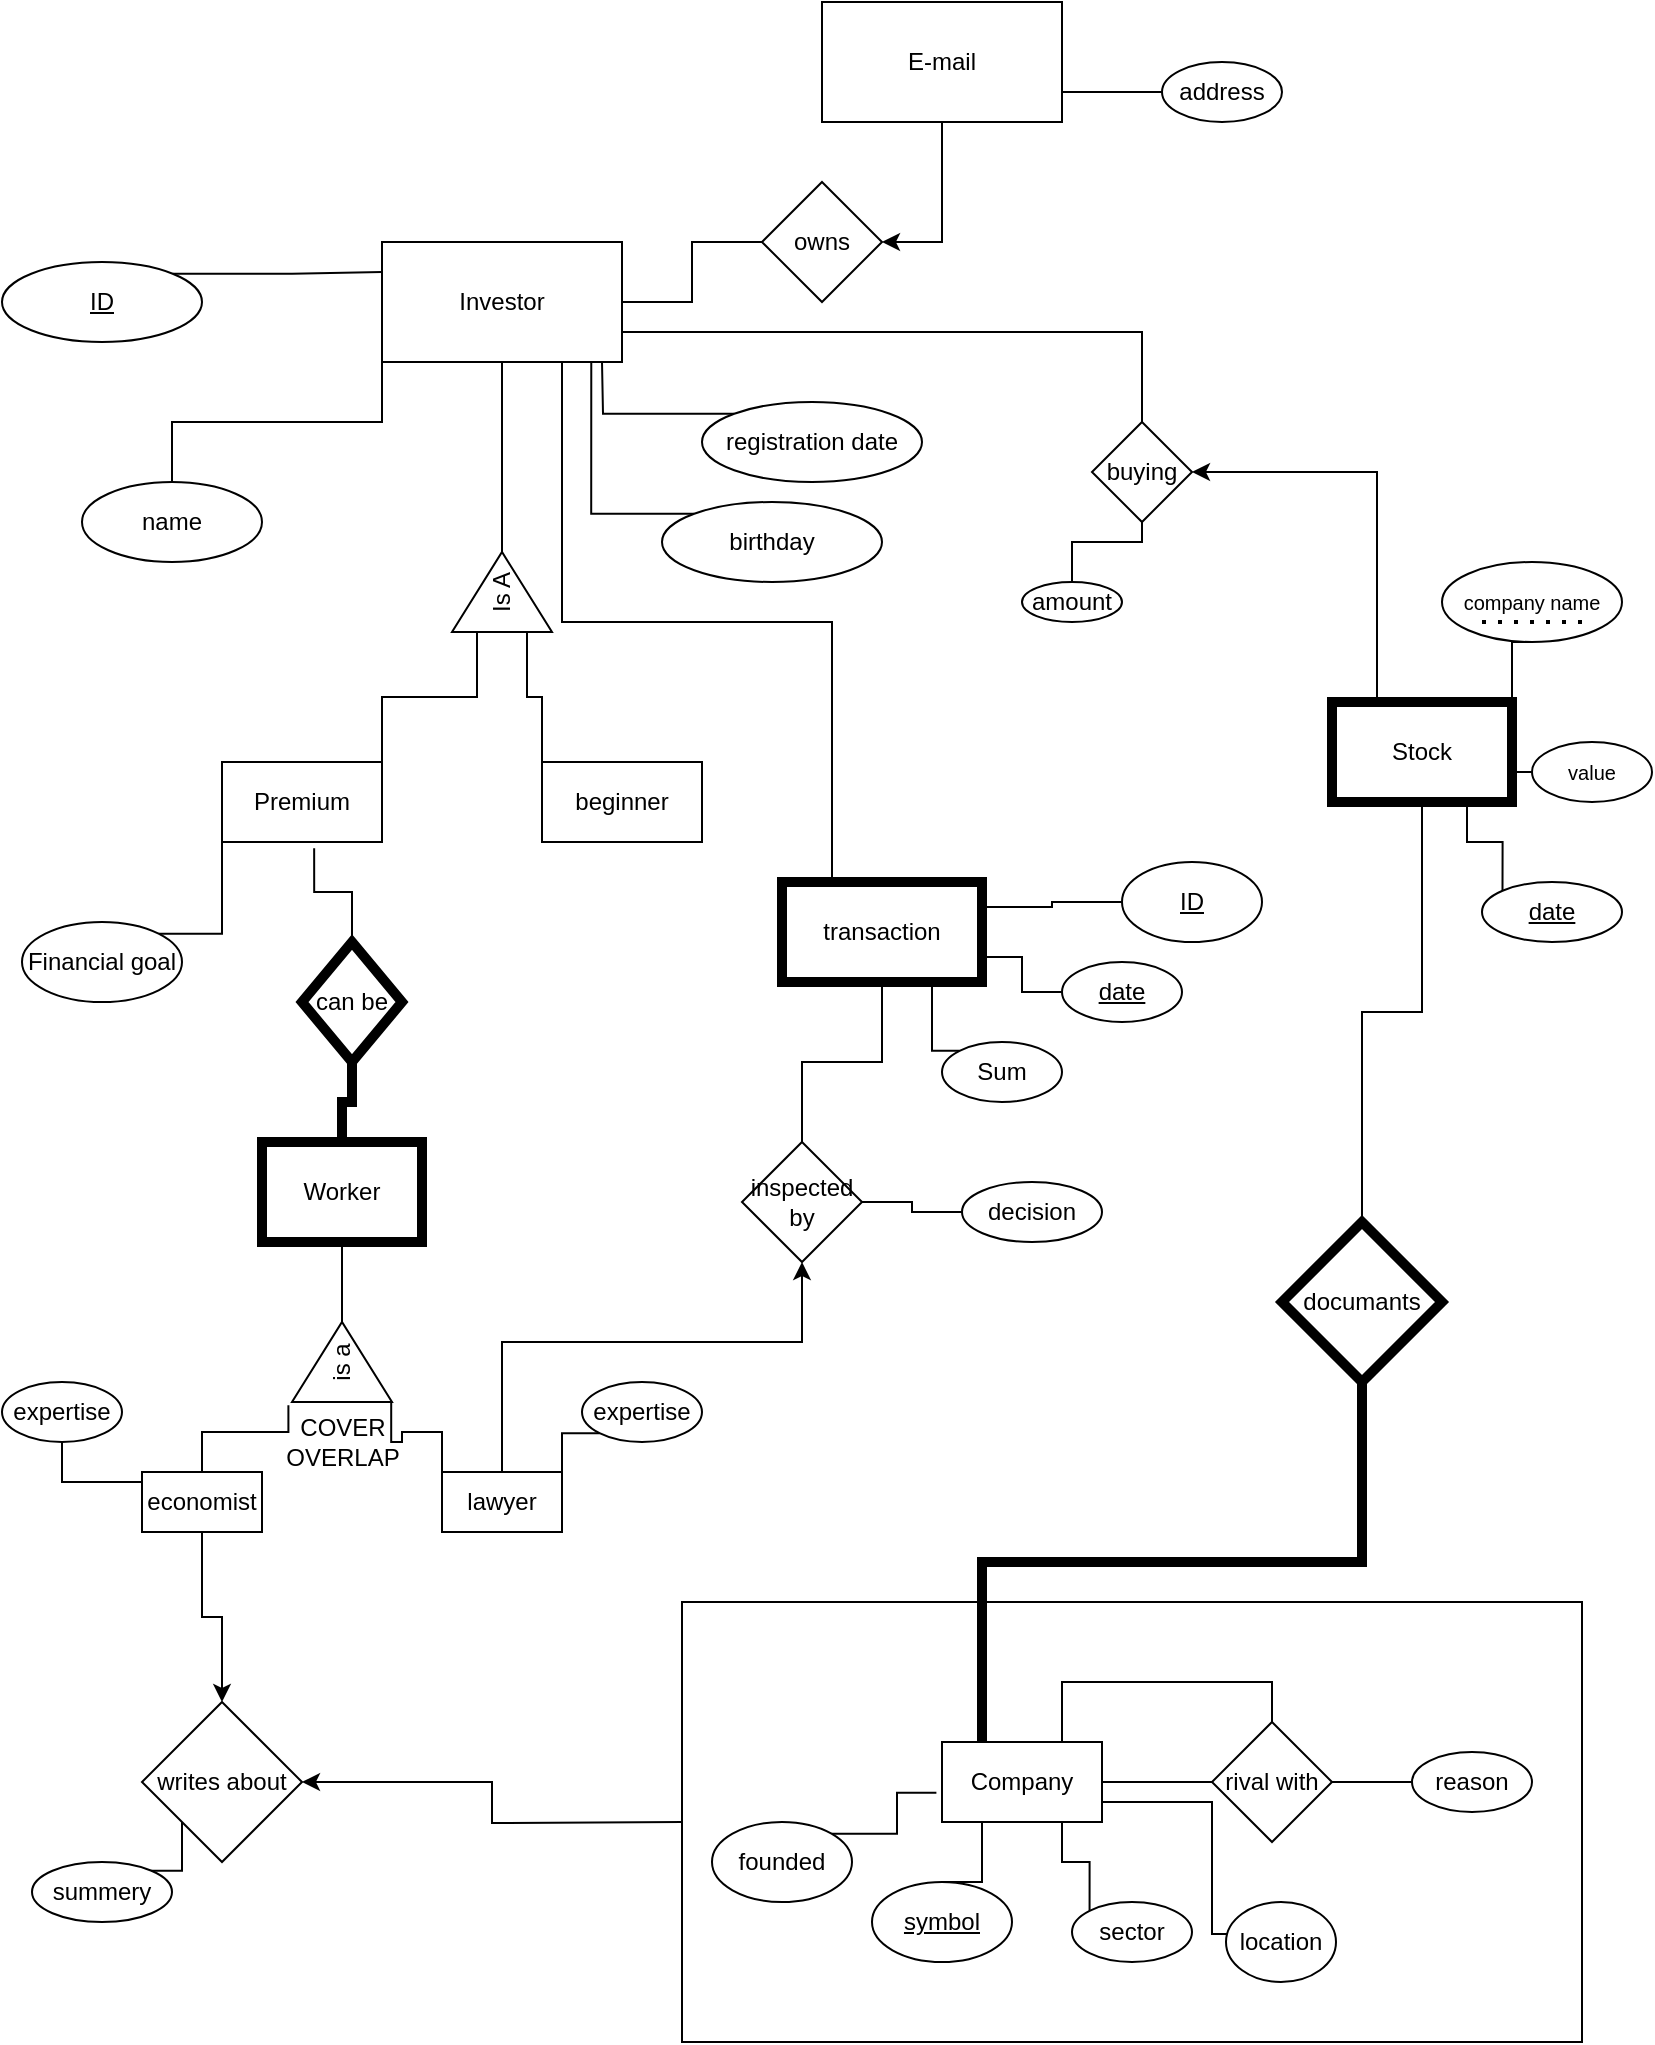 <mxfile version="15.9.6" type="github">
  <diagram id="R2lEEEUBdFMjLlhIrx00" name="Page-1">
    <mxGraphModel dx="1117" dy="587" grid="1" gridSize="10" guides="1" tooltips="1" connect="1" arrows="1" fold="1" page="1" pageScale="1" pageWidth="850" pageHeight="1100" math="0" shadow="0" extFonts="Permanent Marker^https://fonts.googleapis.com/css?family=Permanent+Marker">
      <root>
        <mxCell id="0" />
        <mxCell id="1" parent="0" />
        <mxCell id="njEcEhc0b-pXL3yW48il-44" style="edgeStyle=orthogonalEdgeStyle;rounded=0;orthogonalLoop=1;jettySize=auto;html=1;exitX=0.25;exitY=1;exitDx=0;exitDy=0;entryX=0.5;entryY=0;entryDx=0;entryDy=0;endArrow=none;endFill=0;" edge="1" parent="1" source="njEcEhc0b-pXL3yW48il-39" target="njEcEhc0b-pXL3yW48il-43">
          <mxGeometry relative="1" as="geometry">
            <Array as="points">
              <mxPoint x="210" y="240" />
              <mxPoint x="210" y="270" />
              <mxPoint x="105" y="270" />
            </Array>
          </mxGeometry>
        </mxCell>
        <mxCell id="njEcEhc0b-pXL3yW48il-133" style="edgeStyle=orthogonalEdgeStyle;rounded=0;orthogonalLoop=1;jettySize=auto;html=1;exitX=1;exitY=0.75;exitDx=0;exitDy=0;entryX=0.5;entryY=0;entryDx=0;entryDy=0;fontSize=12;endArrow=none;endFill=0;strokeWidth=1;" edge="1" parent="1" source="njEcEhc0b-pXL3yW48il-39" target="njEcEhc0b-pXL3yW48il-129">
          <mxGeometry relative="1" as="geometry" />
        </mxCell>
        <mxCell id="njEcEhc0b-pXL3yW48il-39" value="Investor" style="rounded=0;whiteSpace=wrap;html=1;" vertex="1" parent="1">
          <mxGeometry x="210" y="180" width="120" height="60" as="geometry" />
        </mxCell>
        <mxCell id="njEcEhc0b-pXL3yW48il-42" style="edgeStyle=orthogonalEdgeStyle;rounded=0;orthogonalLoop=1;jettySize=auto;html=1;exitX=1;exitY=0;exitDx=0;exitDy=0;endArrow=none;endFill=0;entryX=0;entryY=0.25;entryDx=0;entryDy=0;" edge="1" parent="1" source="njEcEhc0b-pXL3yW48il-41" target="njEcEhc0b-pXL3yW48il-39">
          <mxGeometry relative="1" as="geometry">
            <mxPoint x="180" y="196" as="targetPoint" />
          </mxGeometry>
        </mxCell>
        <mxCell id="njEcEhc0b-pXL3yW48il-41" value="&lt;u&gt;ID&lt;/u&gt;" style="ellipse;whiteSpace=wrap;html=1;strokeWidth=1;fillColor=#FFFFFF;" vertex="1" parent="1">
          <mxGeometry x="20" y="190" width="100" height="40" as="geometry" />
        </mxCell>
        <mxCell id="njEcEhc0b-pXL3yW48il-43" value="name" style="ellipse;whiteSpace=wrap;html=1;strokeWidth=1;fillColor=#FFFFFF;" vertex="1" parent="1">
          <mxGeometry x="60" y="300" width="90" height="40" as="geometry" />
        </mxCell>
        <mxCell id="njEcEhc0b-pXL3yW48il-46" style="edgeStyle=orthogonalEdgeStyle;rounded=0;orthogonalLoop=1;jettySize=auto;html=1;exitX=0;exitY=0;exitDx=0;exitDy=0;entryX=0.872;entryY=1;entryDx=0;entryDy=0;entryPerimeter=0;endArrow=none;endFill=0;" edge="1" parent="1" source="njEcEhc0b-pXL3yW48il-45" target="njEcEhc0b-pXL3yW48il-39">
          <mxGeometry relative="1" as="geometry" />
        </mxCell>
        <mxCell id="njEcEhc0b-pXL3yW48il-45" value="birthday" style="ellipse;whiteSpace=wrap;html=1;strokeWidth=1;fillColor=#FFFFFF;" vertex="1" parent="1">
          <mxGeometry x="350" y="310" width="110" height="40" as="geometry" />
        </mxCell>
        <mxCell id="njEcEhc0b-pXL3yW48il-48" style="edgeStyle=orthogonalEdgeStyle;rounded=0;orthogonalLoop=1;jettySize=auto;html=1;exitX=0;exitY=0;exitDx=0;exitDy=0;endArrow=none;endFill=0;" edge="1" parent="1" source="njEcEhc0b-pXL3yW48il-47">
          <mxGeometry relative="1" as="geometry">
            <mxPoint x="320" y="240" as="targetPoint" />
          </mxGeometry>
        </mxCell>
        <mxCell id="njEcEhc0b-pXL3yW48il-47" value="registration date" style="ellipse;whiteSpace=wrap;html=1;strokeWidth=1;fillColor=#FFFFFF;" vertex="1" parent="1">
          <mxGeometry x="370" y="260" width="110" height="40" as="geometry" />
        </mxCell>
        <mxCell id="njEcEhc0b-pXL3yW48il-53" style="edgeStyle=orthogonalEdgeStyle;rounded=0;orthogonalLoop=1;jettySize=auto;html=1;exitX=0.5;exitY=1;exitDx=0;exitDy=0;entryX=1;entryY=0.5;entryDx=0;entryDy=0;endArrow=classic;endFill=1;" edge="1" parent="1" source="njEcEhc0b-pXL3yW48il-49" target="njEcEhc0b-pXL3yW48il-50">
          <mxGeometry relative="1" as="geometry" />
        </mxCell>
        <mxCell id="njEcEhc0b-pXL3yW48il-49" value="E-mail" style="rounded=0;whiteSpace=wrap;html=1;strokeWidth=1;fillColor=#FFFFFF;" vertex="1" parent="1">
          <mxGeometry x="430" y="60" width="120" height="60" as="geometry" />
        </mxCell>
        <mxCell id="njEcEhc0b-pXL3yW48il-51" style="edgeStyle=orthogonalEdgeStyle;rounded=0;orthogonalLoop=1;jettySize=auto;html=1;exitX=0;exitY=0.5;exitDx=0;exitDy=0;entryX=1;entryY=0.5;entryDx=0;entryDy=0;endArrow=none;endFill=0;" edge="1" parent="1" source="njEcEhc0b-pXL3yW48il-50" target="njEcEhc0b-pXL3yW48il-39">
          <mxGeometry relative="1" as="geometry" />
        </mxCell>
        <mxCell id="njEcEhc0b-pXL3yW48il-50" value="owns" style="rhombus;whiteSpace=wrap;html=1;strokeWidth=1;fillColor=#FFFFFF;" vertex="1" parent="1">
          <mxGeometry x="400" y="150" width="60" height="60" as="geometry" />
        </mxCell>
        <mxCell id="njEcEhc0b-pXL3yW48il-55" style="edgeStyle=orthogonalEdgeStyle;rounded=0;orthogonalLoop=1;jettySize=auto;html=1;exitX=0;exitY=0.5;exitDx=0;exitDy=0;entryX=1;entryY=0.75;entryDx=0;entryDy=0;endArrow=none;endFill=0;" edge="1" parent="1" source="njEcEhc0b-pXL3yW48il-54" target="njEcEhc0b-pXL3yW48il-49">
          <mxGeometry relative="1" as="geometry" />
        </mxCell>
        <mxCell id="njEcEhc0b-pXL3yW48il-54" value="address" style="ellipse;whiteSpace=wrap;html=1;strokeWidth=1;fillColor=#FFFFFF;" vertex="1" parent="1">
          <mxGeometry x="600" y="90" width="60" height="30" as="geometry" />
        </mxCell>
        <mxCell id="njEcEhc0b-pXL3yW48il-57" style="edgeStyle=orthogonalEdgeStyle;rounded=0;orthogonalLoop=1;jettySize=auto;html=1;exitX=1;exitY=0.5;exitDx=0;exitDy=0;entryX=0.5;entryY=1;entryDx=0;entryDy=0;endArrow=none;endFill=0;" edge="1" parent="1" source="njEcEhc0b-pXL3yW48il-56" target="njEcEhc0b-pXL3yW48il-39">
          <mxGeometry relative="1" as="geometry" />
        </mxCell>
        <mxCell id="njEcEhc0b-pXL3yW48il-59" style="edgeStyle=orthogonalEdgeStyle;rounded=0;orthogonalLoop=1;jettySize=auto;html=1;exitX=0;exitY=0.25;exitDx=0;exitDy=0;entryX=1;entryY=0;entryDx=0;entryDy=0;endArrow=none;endFill=0;" edge="1" parent="1" source="njEcEhc0b-pXL3yW48il-56" target="njEcEhc0b-pXL3yW48il-58">
          <mxGeometry relative="1" as="geometry" />
        </mxCell>
        <mxCell id="njEcEhc0b-pXL3yW48il-56" value="Is A" style="triangle;whiteSpace=wrap;html=1;strokeWidth=1;fillColor=#FFFFFF;rotation=-90;" vertex="1" parent="1">
          <mxGeometry x="250" y="330" width="40" height="50" as="geometry" />
        </mxCell>
        <mxCell id="njEcEhc0b-pXL3yW48il-58" value="Premium" style="rounded=0;whiteSpace=wrap;html=1;strokeWidth=1;fillColor=#FFFFFF;" vertex="1" parent="1">
          <mxGeometry x="130" y="440" width="80" height="40" as="geometry" />
        </mxCell>
        <mxCell id="njEcEhc0b-pXL3yW48il-61" style="edgeStyle=orthogonalEdgeStyle;rounded=0;orthogonalLoop=1;jettySize=auto;html=1;exitX=0;exitY=0;exitDx=0;exitDy=0;entryX=0;entryY=0.75;entryDx=0;entryDy=0;endArrow=none;endFill=0;" edge="1" parent="1" source="njEcEhc0b-pXL3yW48il-60" target="njEcEhc0b-pXL3yW48il-56">
          <mxGeometry relative="1" as="geometry" />
        </mxCell>
        <mxCell id="njEcEhc0b-pXL3yW48il-60" value="beginner" style="rounded=0;whiteSpace=wrap;html=1;strokeWidth=1;fillColor=#FFFFFF;" vertex="1" parent="1">
          <mxGeometry x="290" y="440" width="80" height="40" as="geometry" />
        </mxCell>
        <mxCell id="njEcEhc0b-pXL3yW48il-63" style="edgeStyle=orthogonalEdgeStyle;rounded=0;orthogonalLoop=1;jettySize=auto;html=1;exitX=1;exitY=0;exitDx=0;exitDy=0;entryX=0;entryY=1;entryDx=0;entryDy=0;endArrow=none;endFill=0;" edge="1" parent="1" source="njEcEhc0b-pXL3yW48il-62" target="njEcEhc0b-pXL3yW48il-58">
          <mxGeometry relative="1" as="geometry" />
        </mxCell>
        <mxCell id="njEcEhc0b-pXL3yW48il-62" value="Financial goal" style="ellipse;whiteSpace=wrap;html=1;strokeWidth=1;fillColor=#FFFFFF;" vertex="1" parent="1">
          <mxGeometry x="30" y="520" width="80" height="40" as="geometry" />
        </mxCell>
        <mxCell id="njEcEhc0b-pXL3yW48il-66" style="edgeStyle=orthogonalEdgeStyle;rounded=0;orthogonalLoop=1;jettySize=auto;html=1;exitX=0.5;exitY=0;exitDx=0;exitDy=0;entryX=0.5;entryY=1;entryDx=0;entryDy=0;endArrow=none;endFill=0;strokeWidth=5;" edge="1" parent="1" source="njEcEhc0b-pXL3yW48il-64" target="njEcEhc0b-pXL3yW48il-65">
          <mxGeometry relative="1" as="geometry" />
        </mxCell>
        <mxCell id="njEcEhc0b-pXL3yW48il-64" value="Worker" style="rounded=0;whiteSpace=wrap;html=1;strokeWidth=5;fillColor=#FFFFFF;" vertex="1" parent="1">
          <mxGeometry x="150" y="630" width="80" height="50" as="geometry" />
        </mxCell>
        <mxCell id="njEcEhc0b-pXL3yW48il-67" style="edgeStyle=orthogonalEdgeStyle;rounded=0;orthogonalLoop=1;jettySize=auto;html=1;exitX=0.5;exitY=0;exitDx=0;exitDy=0;entryX=0.576;entryY=1.078;entryDx=0;entryDy=0;entryPerimeter=0;endArrow=none;endFill=0;strokeWidth=1;" edge="1" parent="1" source="njEcEhc0b-pXL3yW48il-65" target="njEcEhc0b-pXL3yW48il-58">
          <mxGeometry relative="1" as="geometry" />
        </mxCell>
        <mxCell id="njEcEhc0b-pXL3yW48il-65" value="can be" style="rhombus;whiteSpace=wrap;html=1;strokeWidth=5;fillColor=#FFFFFF;" vertex="1" parent="1">
          <mxGeometry x="170" y="530" width="50" height="60" as="geometry" />
        </mxCell>
        <mxCell id="njEcEhc0b-pXL3yW48il-69" style="edgeStyle=orthogonalEdgeStyle;rounded=0;orthogonalLoop=1;jettySize=auto;html=1;exitX=1;exitY=0.5;exitDx=0;exitDy=0;entryX=0.5;entryY=1;entryDx=0;entryDy=0;endArrow=none;endFill=0;strokeWidth=1;" edge="1" parent="1" source="njEcEhc0b-pXL3yW48il-68" target="njEcEhc0b-pXL3yW48il-64">
          <mxGeometry relative="1" as="geometry" />
        </mxCell>
        <mxCell id="njEcEhc0b-pXL3yW48il-68" value="is a" style="triangle;whiteSpace=wrap;html=1;strokeWidth=1;fillColor=#FFFFFF;rotation=-90;" vertex="1" parent="1">
          <mxGeometry x="170" y="715" width="40" height="50" as="geometry" />
        </mxCell>
        <mxCell id="njEcEhc0b-pXL3yW48il-70" value="COVER&lt;br&gt;OVERLAP" style="text;html=1;align=center;verticalAlign=middle;resizable=0;points=[];autosize=1;strokeColor=none;fillColor=none;" vertex="1" parent="1">
          <mxGeometry x="155" y="765" width="70" height="30" as="geometry" />
        </mxCell>
        <mxCell id="njEcEhc0b-pXL3yW48il-72" style="edgeStyle=orthogonalEdgeStyle;rounded=0;orthogonalLoop=1;jettySize=auto;html=1;exitX=0;exitY=0;exitDx=0;exitDy=0;entryX=0.008;entryY=0.992;entryDx=0;entryDy=0;entryPerimeter=0;endArrow=none;endFill=0;strokeWidth=1;" edge="1" parent="1" source="njEcEhc0b-pXL3yW48il-71" target="njEcEhc0b-pXL3yW48il-68">
          <mxGeometry relative="1" as="geometry" />
        </mxCell>
        <mxCell id="njEcEhc0b-pXL3yW48il-81" style="edgeStyle=orthogonalEdgeStyle;rounded=0;orthogonalLoop=1;jettySize=auto;html=1;exitX=0.5;exitY=0;exitDx=0;exitDy=0;endArrow=classic;endFill=1;strokeWidth=1;" edge="1" parent="1" source="njEcEhc0b-pXL3yW48il-71" target="njEcEhc0b-pXL3yW48il-80">
          <mxGeometry relative="1" as="geometry">
            <Array as="points">
              <mxPoint x="270" y="730" />
              <mxPoint x="420" y="730" />
            </Array>
          </mxGeometry>
        </mxCell>
        <mxCell id="njEcEhc0b-pXL3yW48il-71" value="lawyer" style="rounded=0;whiteSpace=wrap;html=1;strokeWidth=1;fillColor=#FFFFFF;" vertex="1" parent="1">
          <mxGeometry x="240" y="795" width="60" height="30" as="geometry" />
        </mxCell>
        <mxCell id="njEcEhc0b-pXL3yW48il-74" style="edgeStyle=orthogonalEdgeStyle;rounded=0;orthogonalLoop=1;jettySize=auto;html=1;exitX=0.5;exitY=0;exitDx=0;exitDy=0;entryX=-0.041;entryY=-0.036;entryDx=0;entryDy=0;entryPerimeter=0;endArrow=none;endFill=0;strokeWidth=1;" edge="1" parent="1" source="njEcEhc0b-pXL3yW48il-73" target="njEcEhc0b-pXL3yW48il-68">
          <mxGeometry relative="1" as="geometry" />
        </mxCell>
        <mxCell id="njEcEhc0b-pXL3yW48il-111" style="edgeStyle=orthogonalEdgeStyle;rounded=0;orthogonalLoop=1;jettySize=auto;html=1;exitX=0.5;exitY=1;exitDx=0;exitDy=0;entryX=0.5;entryY=0;entryDx=0;entryDy=0;endArrow=classic;endFill=1;strokeWidth=1;" edge="1" parent="1" source="njEcEhc0b-pXL3yW48il-73" target="njEcEhc0b-pXL3yW48il-108">
          <mxGeometry relative="1" as="geometry" />
        </mxCell>
        <mxCell id="njEcEhc0b-pXL3yW48il-73" value="economist" style="rounded=0;whiteSpace=wrap;html=1;strokeWidth=1;fillColor=#FFFFFF;" vertex="1" parent="1">
          <mxGeometry x="90" y="795" width="60" height="30" as="geometry" />
        </mxCell>
        <mxCell id="njEcEhc0b-pXL3yW48il-76" style="edgeStyle=orthogonalEdgeStyle;rounded=0;orthogonalLoop=1;jettySize=auto;html=1;exitX=0;exitY=1;exitDx=0;exitDy=0;entryX=1;entryY=0;entryDx=0;entryDy=0;endArrow=none;endFill=0;strokeWidth=1;" edge="1" parent="1" source="njEcEhc0b-pXL3yW48il-75" target="njEcEhc0b-pXL3yW48il-71">
          <mxGeometry relative="1" as="geometry" />
        </mxCell>
        <mxCell id="njEcEhc0b-pXL3yW48il-75" value="expertise" style="ellipse;whiteSpace=wrap;html=1;strokeWidth=1;fillColor=#FFFFFF;" vertex="1" parent="1">
          <mxGeometry x="310" y="750" width="60" height="30" as="geometry" />
        </mxCell>
        <mxCell id="njEcEhc0b-pXL3yW48il-78" style="edgeStyle=orthogonalEdgeStyle;rounded=0;orthogonalLoop=1;jettySize=auto;html=1;exitX=0.5;exitY=1;exitDx=0;exitDy=0;entryX=0;entryY=0;entryDx=0;entryDy=0;endArrow=none;endFill=0;strokeWidth=1;" edge="1" parent="1" source="njEcEhc0b-pXL3yW48il-77" target="njEcEhc0b-pXL3yW48il-73">
          <mxGeometry relative="1" as="geometry" />
        </mxCell>
        <mxCell id="njEcEhc0b-pXL3yW48il-77" value="expertise" style="ellipse;whiteSpace=wrap;html=1;strokeWidth=1;fillColor=#FFFFFF;" vertex="1" parent="1">
          <mxGeometry x="20" y="750" width="60" height="30" as="geometry" />
        </mxCell>
        <mxCell id="njEcEhc0b-pXL3yW48il-91" style="edgeStyle=orthogonalEdgeStyle;rounded=0;orthogonalLoop=1;jettySize=auto;html=1;exitX=0.25;exitY=0;exitDx=0;exitDy=0;entryX=0.75;entryY=1;entryDx=0;entryDy=0;endArrow=none;endFill=0;strokeWidth=1;" edge="1" parent="1" source="njEcEhc0b-pXL3yW48il-79" target="njEcEhc0b-pXL3yW48il-39">
          <mxGeometry relative="1" as="geometry" />
        </mxCell>
        <mxCell id="njEcEhc0b-pXL3yW48il-79" value="transaction" style="rounded=0;whiteSpace=wrap;html=1;strokeWidth=5;fillColor=#FFFFFF;" vertex="1" parent="1">
          <mxGeometry x="410" y="500" width="100" height="50" as="geometry" />
        </mxCell>
        <mxCell id="njEcEhc0b-pXL3yW48il-84" style="edgeStyle=orthogonalEdgeStyle;rounded=0;orthogonalLoop=1;jettySize=auto;html=1;exitX=0.5;exitY=0;exitDx=0;exitDy=0;entryX=0.5;entryY=1;entryDx=0;entryDy=0;endArrow=none;endFill=0;strokeWidth=1;" edge="1" parent="1" source="njEcEhc0b-pXL3yW48il-80" target="njEcEhc0b-pXL3yW48il-79">
          <mxGeometry relative="1" as="geometry" />
        </mxCell>
        <mxCell id="njEcEhc0b-pXL3yW48il-80" value="inspected by" style="rhombus;whiteSpace=wrap;html=1;strokeWidth=1;fillColor=#FFFFFF;" vertex="1" parent="1">
          <mxGeometry x="390" y="630" width="60" height="60" as="geometry" />
        </mxCell>
        <mxCell id="njEcEhc0b-pXL3yW48il-83" style="edgeStyle=orthogonalEdgeStyle;rounded=0;orthogonalLoop=1;jettySize=auto;html=1;exitX=0;exitY=0.5;exitDx=0;exitDy=0;entryX=1;entryY=0.5;entryDx=0;entryDy=0;endArrow=none;endFill=0;strokeWidth=1;" edge="1" parent="1" source="njEcEhc0b-pXL3yW48il-82" target="njEcEhc0b-pXL3yW48il-80">
          <mxGeometry relative="1" as="geometry" />
        </mxCell>
        <mxCell id="njEcEhc0b-pXL3yW48il-82" value="decision" style="ellipse;whiteSpace=wrap;html=1;strokeWidth=1;fillColor=#FFFFFF;" vertex="1" parent="1">
          <mxGeometry x="500" y="650" width="70" height="30" as="geometry" />
        </mxCell>
        <mxCell id="njEcEhc0b-pXL3yW48il-86" style="edgeStyle=orthogonalEdgeStyle;rounded=0;orthogonalLoop=1;jettySize=auto;html=1;exitX=0;exitY=0.5;exitDx=0;exitDy=0;entryX=1;entryY=0.75;entryDx=0;entryDy=0;endArrow=none;endFill=0;strokeWidth=1;" edge="1" parent="1" source="njEcEhc0b-pXL3yW48il-85" target="njEcEhc0b-pXL3yW48il-79">
          <mxGeometry relative="1" as="geometry" />
        </mxCell>
        <mxCell id="njEcEhc0b-pXL3yW48il-85" value="&lt;u&gt;date&lt;/u&gt;" style="ellipse;whiteSpace=wrap;html=1;strokeWidth=1;fillColor=#FFFFFF;" vertex="1" parent="1">
          <mxGeometry x="550" y="540" width="60" height="30" as="geometry" />
        </mxCell>
        <mxCell id="njEcEhc0b-pXL3yW48il-88" style="edgeStyle=orthogonalEdgeStyle;rounded=0;orthogonalLoop=1;jettySize=auto;html=1;exitX=0;exitY=0.5;exitDx=0;exitDy=0;entryX=1;entryY=0.25;entryDx=0;entryDy=0;endArrow=none;endFill=0;strokeWidth=1;" edge="1" parent="1" source="njEcEhc0b-pXL3yW48il-87" target="njEcEhc0b-pXL3yW48il-79">
          <mxGeometry relative="1" as="geometry" />
        </mxCell>
        <mxCell id="njEcEhc0b-pXL3yW48il-87" value="&lt;u&gt;ID&lt;/u&gt;" style="ellipse;whiteSpace=wrap;html=1;strokeWidth=1;fillColor=#FFFFFF;" vertex="1" parent="1">
          <mxGeometry x="580" y="490" width="70" height="40" as="geometry" />
        </mxCell>
        <mxCell id="njEcEhc0b-pXL3yW48il-90" style="edgeStyle=orthogonalEdgeStyle;rounded=0;orthogonalLoop=1;jettySize=auto;html=1;exitX=0;exitY=0;exitDx=0;exitDy=0;entryX=0.75;entryY=1;entryDx=0;entryDy=0;endArrow=none;endFill=0;strokeWidth=1;" edge="1" parent="1" source="njEcEhc0b-pXL3yW48il-89" target="njEcEhc0b-pXL3yW48il-79">
          <mxGeometry relative="1" as="geometry" />
        </mxCell>
        <mxCell id="njEcEhc0b-pXL3yW48il-89" value="Sum" style="ellipse;whiteSpace=wrap;html=1;strokeWidth=1;fillColor=#FFFFFF;" vertex="1" parent="1">
          <mxGeometry x="490" y="580" width="60" height="30" as="geometry" />
        </mxCell>
        <mxCell id="njEcEhc0b-pXL3yW48il-94" style="edgeStyle=orthogonalEdgeStyle;rounded=0;orthogonalLoop=1;jettySize=auto;html=1;exitX=1;exitY=0.5;exitDx=0;exitDy=0;entryX=0;entryY=0.5;entryDx=0;entryDy=0;endArrow=none;endFill=0;strokeWidth=1;" edge="1" parent="1" source="njEcEhc0b-pXL3yW48il-92" target="njEcEhc0b-pXL3yW48il-93">
          <mxGeometry relative="1" as="geometry" />
        </mxCell>
        <mxCell id="njEcEhc0b-pXL3yW48il-92" value="Company" style="rounded=0;whiteSpace=wrap;html=1;strokeWidth=1;fillColor=#FFFFFF;" vertex="1" parent="1">
          <mxGeometry x="490" y="930" width="80" height="40" as="geometry" />
        </mxCell>
        <mxCell id="njEcEhc0b-pXL3yW48il-95" style="edgeStyle=orthogonalEdgeStyle;rounded=0;orthogonalLoop=1;jettySize=auto;html=1;exitX=0.5;exitY=0;exitDx=0;exitDy=0;entryX=0.75;entryY=0;entryDx=0;entryDy=0;endArrow=none;endFill=0;strokeWidth=1;" edge="1" parent="1" source="njEcEhc0b-pXL3yW48il-93" target="njEcEhc0b-pXL3yW48il-92">
          <mxGeometry relative="1" as="geometry" />
        </mxCell>
        <mxCell id="njEcEhc0b-pXL3yW48il-105" style="edgeStyle=orthogonalEdgeStyle;rounded=0;orthogonalLoop=1;jettySize=auto;html=1;exitX=1;exitY=0.5;exitDx=0;exitDy=0;entryX=0;entryY=0.5;entryDx=0;entryDy=0;endArrow=none;endFill=0;strokeWidth=1;" edge="1" parent="1" source="njEcEhc0b-pXL3yW48il-93" target="njEcEhc0b-pXL3yW48il-104">
          <mxGeometry relative="1" as="geometry" />
        </mxCell>
        <mxCell id="njEcEhc0b-pXL3yW48il-93" value="rival with" style="rhombus;whiteSpace=wrap;html=1;strokeWidth=1;fillColor=#FFFFFF;" vertex="1" parent="1">
          <mxGeometry x="625" y="920" width="60" height="60" as="geometry" />
        </mxCell>
        <mxCell id="njEcEhc0b-pXL3yW48il-98" style="edgeStyle=orthogonalEdgeStyle;rounded=0;orthogonalLoop=1;jettySize=auto;html=1;exitX=1;exitY=0;exitDx=0;exitDy=0;entryX=-0.035;entryY=0.635;entryDx=0;entryDy=0;entryPerimeter=0;endArrow=none;endFill=0;strokeWidth=1;" edge="1" parent="1" source="njEcEhc0b-pXL3yW48il-96" target="njEcEhc0b-pXL3yW48il-92">
          <mxGeometry relative="1" as="geometry" />
        </mxCell>
        <mxCell id="njEcEhc0b-pXL3yW48il-96" value="founded" style="ellipse;whiteSpace=wrap;html=1;strokeWidth=1;fillColor=#FFFFFF;" vertex="1" parent="1">
          <mxGeometry x="375" y="970" width="70" height="40" as="geometry" />
        </mxCell>
        <mxCell id="njEcEhc0b-pXL3yW48il-99" style="edgeStyle=orthogonalEdgeStyle;rounded=0;orthogonalLoop=1;jettySize=auto;html=1;exitX=0.5;exitY=0;exitDx=0;exitDy=0;entryX=0.25;entryY=1;entryDx=0;entryDy=0;endArrow=none;endFill=0;strokeWidth=1;" edge="1" parent="1" source="njEcEhc0b-pXL3yW48il-97" target="njEcEhc0b-pXL3yW48il-92">
          <mxGeometry relative="1" as="geometry" />
        </mxCell>
        <mxCell id="njEcEhc0b-pXL3yW48il-97" value="&lt;u&gt;symbol&lt;/u&gt;" style="ellipse;whiteSpace=wrap;html=1;strokeWidth=1;fillColor=#FFFFFF;" vertex="1" parent="1">
          <mxGeometry x="455" y="1000" width="70" height="40" as="geometry" />
        </mxCell>
        <mxCell id="njEcEhc0b-pXL3yW48il-101" style="edgeStyle=orthogonalEdgeStyle;rounded=0;orthogonalLoop=1;jettySize=auto;html=1;exitX=0;exitY=0;exitDx=0;exitDy=0;entryX=0.75;entryY=1;entryDx=0;entryDy=0;endArrow=none;endFill=0;strokeWidth=1;" edge="1" parent="1" source="njEcEhc0b-pXL3yW48il-100" target="njEcEhc0b-pXL3yW48il-92">
          <mxGeometry relative="1" as="geometry" />
        </mxCell>
        <mxCell id="njEcEhc0b-pXL3yW48il-100" value="sector" style="ellipse;whiteSpace=wrap;html=1;strokeWidth=1;fillColor=#FFFFFF;" vertex="1" parent="1">
          <mxGeometry x="555" y="1010" width="60" height="30" as="geometry" />
        </mxCell>
        <mxCell id="njEcEhc0b-pXL3yW48il-103" style="edgeStyle=orthogonalEdgeStyle;rounded=0;orthogonalLoop=1;jettySize=auto;html=1;exitX=0;exitY=0;exitDx=0;exitDy=0;entryX=1;entryY=0.75;entryDx=0;entryDy=0;endArrow=none;endFill=0;strokeWidth=1;" edge="1" parent="1" source="njEcEhc0b-pXL3yW48il-102" target="njEcEhc0b-pXL3yW48il-92">
          <mxGeometry relative="1" as="geometry">
            <Array as="points">
              <mxPoint x="625" y="1026" />
              <mxPoint x="625" y="960" />
            </Array>
          </mxGeometry>
        </mxCell>
        <mxCell id="njEcEhc0b-pXL3yW48il-102" value="location" style="ellipse;whiteSpace=wrap;html=1;strokeWidth=1;fillColor=#FFFFFF;" vertex="1" parent="1">
          <mxGeometry x="632" y="1010" width="55" height="40" as="geometry" />
        </mxCell>
        <mxCell id="njEcEhc0b-pXL3yW48il-104" value="reason" style="ellipse;whiteSpace=wrap;html=1;strokeWidth=1;fillColor=#FFFFFF;" vertex="1" parent="1">
          <mxGeometry x="725" y="935" width="60" height="30" as="geometry" />
        </mxCell>
        <mxCell id="njEcEhc0b-pXL3yW48il-110" style="edgeStyle=orthogonalEdgeStyle;rounded=0;orthogonalLoop=1;jettySize=auto;html=1;exitX=0;exitY=0.5;exitDx=0;exitDy=0;entryX=1;entryY=0.5;entryDx=0;entryDy=0;endArrow=classic;endFill=1;strokeWidth=1;" edge="1" parent="1" target="njEcEhc0b-pXL3yW48il-108">
          <mxGeometry relative="1" as="geometry">
            <mxPoint x="360" y="970.0" as="sourcePoint" />
          </mxGeometry>
        </mxCell>
        <mxCell id="njEcEhc0b-pXL3yW48il-108" value="writes about" style="rhombus;whiteSpace=wrap;html=1;strokeWidth=1;fillColor=none;" vertex="1" parent="1">
          <mxGeometry x="90" y="910" width="80" height="80" as="geometry" />
        </mxCell>
        <mxCell id="njEcEhc0b-pXL3yW48il-113" style="edgeStyle=orthogonalEdgeStyle;rounded=0;orthogonalLoop=1;jettySize=auto;html=1;exitX=1;exitY=0;exitDx=0;exitDy=0;entryX=0;entryY=1;entryDx=0;entryDy=0;endArrow=none;endFill=0;strokeWidth=1;" edge="1" parent="1" source="njEcEhc0b-pXL3yW48il-112" target="njEcEhc0b-pXL3yW48il-108">
          <mxGeometry relative="1" as="geometry" />
        </mxCell>
        <mxCell id="njEcEhc0b-pXL3yW48il-112" value="summery" style="ellipse;whiteSpace=wrap;html=1;strokeWidth=1;fillColor=none;" vertex="1" parent="1">
          <mxGeometry x="35" y="990" width="70" height="30" as="geometry" />
        </mxCell>
        <mxCell id="njEcEhc0b-pXL3yW48il-132" style="edgeStyle=orthogonalEdgeStyle;rounded=0;orthogonalLoop=1;jettySize=auto;html=1;exitX=0.25;exitY=0;exitDx=0;exitDy=0;entryX=1;entryY=0.5;entryDx=0;entryDy=0;fontSize=12;endArrow=classic;endFill=1;strokeWidth=1;" edge="1" parent="1" source="njEcEhc0b-pXL3yW48il-114" target="njEcEhc0b-pXL3yW48il-129">
          <mxGeometry relative="1" as="geometry" />
        </mxCell>
        <mxCell id="njEcEhc0b-pXL3yW48il-114" value="Stock" style="rounded=0;whiteSpace=wrap;html=1;strokeWidth=5;fillColor=none;" vertex="1" parent="1">
          <mxGeometry x="685" y="410" width="90" height="50" as="geometry" />
        </mxCell>
        <mxCell id="njEcEhc0b-pXL3yW48il-118" style="edgeStyle=orthogonalEdgeStyle;rounded=0;orthogonalLoop=1;jettySize=auto;html=1;exitX=0.5;exitY=1;exitDx=0;exitDy=0;entryX=0.25;entryY=0;entryDx=0;entryDy=0;endArrow=none;endFill=0;strokeWidth=5;" edge="1" parent="1" source="njEcEhc0b-pXL3yW48il-117" target="njEcEhc0b-pXL3yW48il-92">
          <mxGeometry relative="1" as="geometry" />
        </mxCell>
        <mxCell id="njEcEhc0b-pXL3yW48il-119" style="edgeStyle=orthogonalEdgeStyle;rounded=0;orthogonalLoop=1;jettySize=auto;html=1;exitX=0.5;exitY=0;exitDx=0;exitDy=0;entryX=0.5;entryY=1;entryDx=0;entryDy=0;endArrow=none;endFill=0;strokeWidth=1;" edge="1" parent="1" source="njEcEhc0b-pXL3yW48il-117" target="njEcEhc0b-pXL3yW48il-114">
          <mxGeometry relative="1" as="geometry" />
        </mxCell>
        <mxCell id="njEcEhc0b-pXL3yW48il-117" value="documants" style="rhombus;whiteSpace=wrap;html=1;strokeWidth=5;fillColor=none;" vertex="1" parent="1">
          <mxGeometry x="660" y="670" width="80" height="80" as="geometry" />
        </mxCell>
        <mxCell id="njEcEhc0b-pXL3yW48il-122" style="edgeStyle=orthogonalEdgeStyle;rounded=0;orthogonalLoop=1;jettySize=auto;html=1;exitX=0;exitY=0;exitDx=0;exitDy=0;entryX=0.75;entryY=1;entryDx=0;entryDy=0;fontSize=1;endArrow=none;endFill=0;strokeWidth=1;" edge="1" parent="1" source="njEcEhc0b-pXL3yW48il-121" target="njEcEhc0b-pXL3yW48il-114">
          <mxGeometry relative="1" as="geometry" />
        </mxCell>
        <mxCell id="njEcEhc0b-pXL3yW48il-121" value="&lt;u&gt;date&lt;/u&gt;" style="ellipse;whiteSpace=wrap;html=1;strokeWidth=1;fillColor=none;" vertex="1" parent="1">
          <mxGeometry x="760" y="500" width="70" height="30" as="geometry" />
        </mxCell>
        <mxCell id="njEcEhc0b-pXL3yW48il-124" style="edgeStyle=orthogonalEdgeStyle;rounded=0;orthogonalLoop=1;jettySize=auto;html=1;exitX=0;exitY=0.5;exitDx=0;exitDy=0;entryX=1;entryY=0.75;entryDx=0;entryDy=0;fontSize=2;endArrow=none;endFill=0;strokeWidth=1;" edge="1" parent="1" source="njEcEhc0b-pXL3yW48il-123" target="njEcEhc0b-pXL3yW48il-114">
          <mxGeometry relative="1" as="geometry" />
        </mxCell>
        <mxCell id="njEcEhc0b-pXL3yW48il-123" value="&lt;font size=&quot;1&quot;&gt;value&lt;/font&gt;" style="ellipse;whiteSpace=wrap;html=1;fontSize=1;strokeWidth=1;fillColor=none;" vertex="1" parent="1">
          <mxGeometry x="785" y="430" width="60" height="30" as="geometry" />
        </mxCell>
        <mxCell id="njEcEhc0b-pXL3yW48il-128" style="edgeStyle=orthogonalEdgeStyle;rounded=0;orthogonalLoop=1;jettySize=auto;html=1;exitX=0.5;exitY=1;exitDx=0;exitDy=0;entryX=1;entryY=0;entryDx=0;entryDy=0;fontSize=12;endArrow=none;endFill=0;strokeWidth=1;" edge="1" parent="1" source="njEcEhc0b-pXL3yW48il-126" target="njEcEhc0b-pXL3yW48il-114">
          <mxGeometry relative="1" as="geometry" />
        </mxCell>
        <mxCell id="njEcEhc0b-pXL3yW48il-126" value="&lt;font size=&quot;1&quot;&gt;company name&lt;/font&gt;" style="ellipse;whiteSpace=wrap;html=1;fontSize=3;strokeWidth=1;fillColor=none;" vertex="1" parent="1">
          <mxGeometry x="740" y="340" width="90" height="40" as="geometry" />
        </mxCell>
        <mxCell id="njEcEhc0b-pXL3yW48il-127" value="" style="endArrow=none;dashed=1;html=1;dashPattern=1 3;strokeWidth=2;rounded=0;fontSize=12;" edge="1" parent="1">
          <mxGeometry width="50" height="50" relative="1" as="geometry">
            <mxPoint x="760" y="370" as="sourcePoint" />
            <mxPoint x="810" y="370" as="targetPoint" />
          </mxGeometry>
        </mxCell>
        <mxCell id="njEcEhc0b-pXL3yW48il-129" value="buying" style="rhombus;whiteSpace=wrap;html=1;fontSize=12;strokeWidth=1;fillColor=none;" vertex="1" parent="1">
          <mxGeometry x="565" y="270" width="50" height="50" as="geometry" />
        </mxCell>
        <mxCell id="njEcEhc0b-pXL3yW48il-131" style="edgeStyle=orthogonalEdgeStyle;rounded=0;orthogonalLoop=1;jettySize=auto;html=1;exitX=0.5;exitY=0;exitDx=0;exitDy=0;fontSize=12;endArrow=none;endFill=0;strokeWidth=1;" edge="1" parent="1" source="njEcEhc0b-pXL3yW48il-130" target="njEcEhc0b-pXL3yW48il-129">
          <mxGeometry relative="1" as="geometry" />
        </mxCell>
        <mxCell id="njEcEhc0b-pXL3yW48il-130" value="amount" style="ellipse;whiteSpace=wrap;html=1;fontSize=12;strokeWidth=1;fillColor=none;" vertex="1" parent="1">
          <mxGeometry x="530" y="350" width="50" height="20" as="geometry" />
        </mxCell>
        <mxCell id="njEcEhc0b-pXL3yW48il-135" value="" style="rounded=0;whiteSpace=wrap;html=1;fontSize=12;strokeWidth=1;fillColor=none;" vertex="1" parent="1">
          <mxGeometry x="360" y="860" width="450" height="220" as="geometry" />
        </mxCell>
      </root>
    </mxGraphModel>
  </diagram>
</mxfile>
